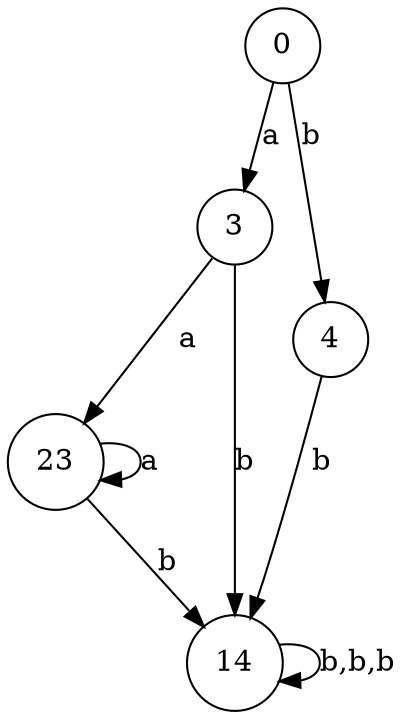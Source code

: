digraph {
	0 [shape=circle]
	3 [shape=circle]
	4 [shape=circle]
	23 [shape=circle]
	14 [shape=circle]
	0 -> 3 [label=a]
	0 -> 4 [label=b]
	3 -> 23 [label=a]
	3 -> 14 [label=b]
	4 -> 14 [label=b]
	23 -> 23 [label=a]
	23 -> 14 [label=b]
	14 -> 14 [label="b,b,b"]
}
